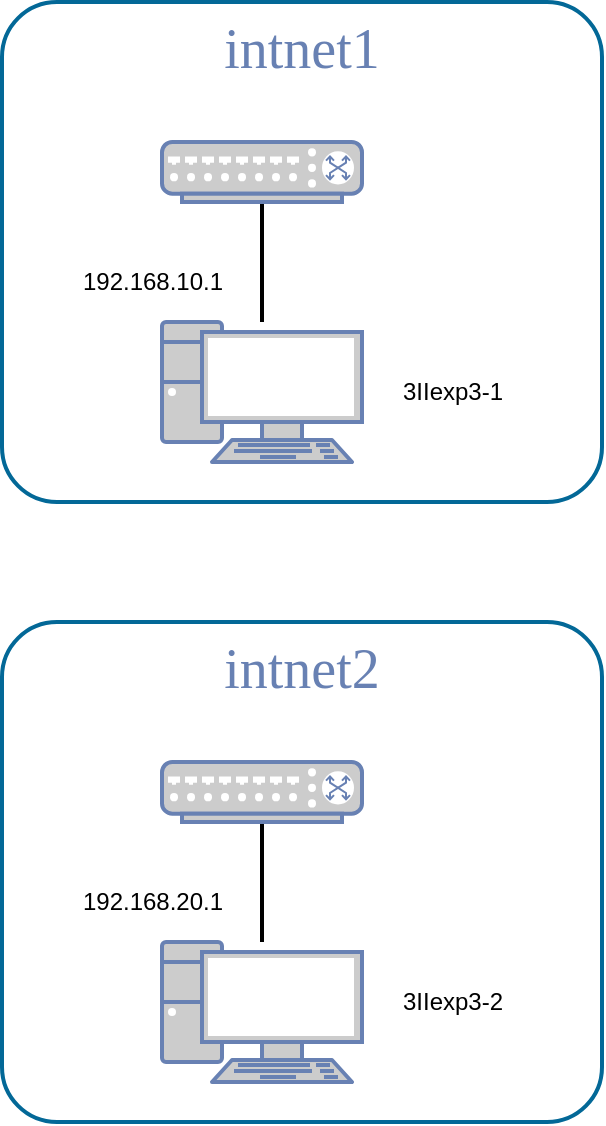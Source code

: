 <mxfile version="24.6.4" type="device">
  <diagram name="Page-1" id="bfe91b75-5d2c-26a0-9c1d-138518896778">
    <mxGraphModel dx="1434" dy="772" grid="1" gridSize="10" guides="1" tooltips="1" connect="1" arrows="1" fold="1" page="1" pageScale="1" pageWidth="1600" pageHeight="900" background="none" math="0" shadow="0">
      <root>
        <mxCell id="0" />
        <mxCell id="1" parent="0" />
        <mxCell id="7c3789c024ecab99-78" value="intnet1" style="rounded=1;whiteSpace=wrap;html=1;shadow=0;comic=0;strokeColor=#036897;strokeWidth=2;fillColor=none;fontFamily=Verdana;fontSize=28;fontColor=#6881B3;align=center;arcSize=11;verticalAlign=top;" parent="1" vertex="1">
          <mxGeometry x="90" y="190" width="300" height="250" as="geometry" />
        </mxCell>
        <mxCell id="7c3789c024ecab99-5" value="" style="fontColor=#0066CC;verticalAlign=top;verticalLabelPosition=bottom;labelPosition=center;align=center;html=1;fillColor=#CCCCCC;strokeColor=#6881B3;gradientColor=none;gradientDirection=north;strokeWidth=2;shape=mxgraph.networks.pc;rounded=0;shadow=0;comic=0;" parent="1" vertex="1">
          <mxGeometry x="170.0" y="350" width="100" height="70" as="geometry" />
        </mxCell>
        <mxCell id="7c3789c024ecab99-16" style="edgeStyle=none;html=1;labelBackgroundColor=none;endArrow=none;endFill=0;strokeWidth=2;fontFamily=Verdana;fontSize=15;fontColor=#036897;entryX=0.5;entryY=1;entryDx=0;entryDy=0;entryPerimeter=0;" parent="1" source="7c3789c024ecab99-5" target="z-5hEibeRUbiG3N1lC6a-1" edge="1">
          <mxGeometry relative="1" as="geometry">
            <mxPoint x="243.014" y="295" as="targetPoint" />
          </mxGeometry>
        </mxCell>
        <mxCell id="z-5hEibeRUbiG3N1lC6a-1" value="" style="fontColor=#0066CC;verticalAlign=top;verticalLabelPosition=bottom;labelPosition=center;align=center;html=1;outlineConnect=0;fillColor=#CCCCCC;strokeColor=#6881B3;gradientColor=none;gradientDirection=north;strokeWidth=2;shape=mxgraph.networks.switch;" parent="1" vertex="1">
          <mxGeometry x="170" y="260" width="100" height="30" as="geometry" />
        </mxCell>
        <mxCell id="z-5hEibeRUbiG3N1lC6a-3" value="intnet2" style="rounded=1;whiteSpace=wrap;html=1;shadow=0;comic=0;strokeColor=#036897;strokeWidth=2;fillColor=none;fontFamily=Verdana;fontSize=28;fontColor=#6881B3;align=center;arcSize=11;verticalAlign=top;" parent="1" vertex="1">
          <mxGeometry x="90" y="500" width="300" height="250" as="geometry" />
        </mxCell>
        <mxCell id="z-5hEibeRUbiG3N1lC6a-4" value="" style="fontColor=#0066CC;verticalAlign=top;verticalLabelPosition=bottom;labelPosition=center;align=center;html=1;fillColor=#CCCCCC;strokeColor=#6881B3;gradientColor=none;gradientDirection=north;strokeWidth=2;shape=mxgraph.networks.pc;rounded=0;shadow=0;comic=0;" parent="1" vertex="1">
          <mxGeometry x="170.0" y="660" width="100" height="70" as="geometry" />
        </mxCell>
        <mxCell id="z-5hEibeRUbiG3N1lC6a-5" style="edgeStyle=none;html=1;labelBackgroundColor=none;endArrow=none;endFill=0;strokeWidth=2;fontFamily=Verdana;fontSize=15;fontColor=#036897;entryX=0.5;entryY=1;entryDx=0;entryDy=0;entryPerimeter=0;" parent="1" source="z-5hEibeRUbiG3N1lC6a-4" target="z-5hEibeRUbiG3N1lC6a-6" edge="1">
          <mxGeometry relative="1" as="geometry">
            <mxPoint x="243.014" y="605" as="targetPoint" />
          </mxGeometry>
        </mxCell>
        <mxCell id="z-5hEibeRUbiG3N1lC6a-6" value="" style="fontColor=#0066CC;verticalAlign=top;verticalLabelPosition=bottom;labelPosition=center;align=center;html=1;outlineConnect=0;fillColor=#CCCCCC;strokeColor=#6881B3;gradientColor=none;gradientDirection=north;strokeWidth=2;shape=mxgraph.networks.switch;" parent="1" vertex="1">
          <mxGeometry x="170" y="570" width="100" height="30" as="geometry" />
        </mxCell>
        <mxCell id="z-5hEibeRUbiG3N1lC6a-11" value="3IIexp3-1" style="text;html=1;align=center;verticalAlign=middle;resizable=0;points=[];autosize=1;strokeColor=none;fillColor=none;" parent="1" vertex="1">
          <mxGeometry x="280" y="375" width="70" height="20" as="geometry" />
        </mxCell>
        <mxCell id="z-5hEibeRUbiG3N1lC6a-12" value="3IIexp3-2" style="text;html=1;align=center;verticalAlign=middle;resizable=0;points=[];autosize=1;strokeColor=none;fillColor=none;" parent="1" vertex="1">
          <mxGeometry x="280" y="680" width="70" height="20" as="geometry" />
        </mxCell>
        <mxCell id="hWjsFOw5rWKPe4np_8tv-1" value="192.168.10.1" style="text;html=1;align=center;verticalAlign=middle;resizable=0;points=[];autosize=1;strokeColor=none;fillColor=none;" parent="1" vertex="1">
          <mxGeometry x="120" y="320" width="90" height="20" as="geometry" />
        </mxCell>
        <mxCell id="hWjsFOw5rWKPe4np_8tv-2" value="192.168.20.1" style="text;html=1;align=center;verticalAlign=middle;resizable=0;points=[];autosize=1;strokeColor=none;fillColor=none;" parent="1" vertex="1">
          <mxGeometry x="120" y="630" width="90" height="20" as="geometry" />
        </mxCell>
      </root>
    </mxGraphModel>
  </diagram>
</mxfile>
